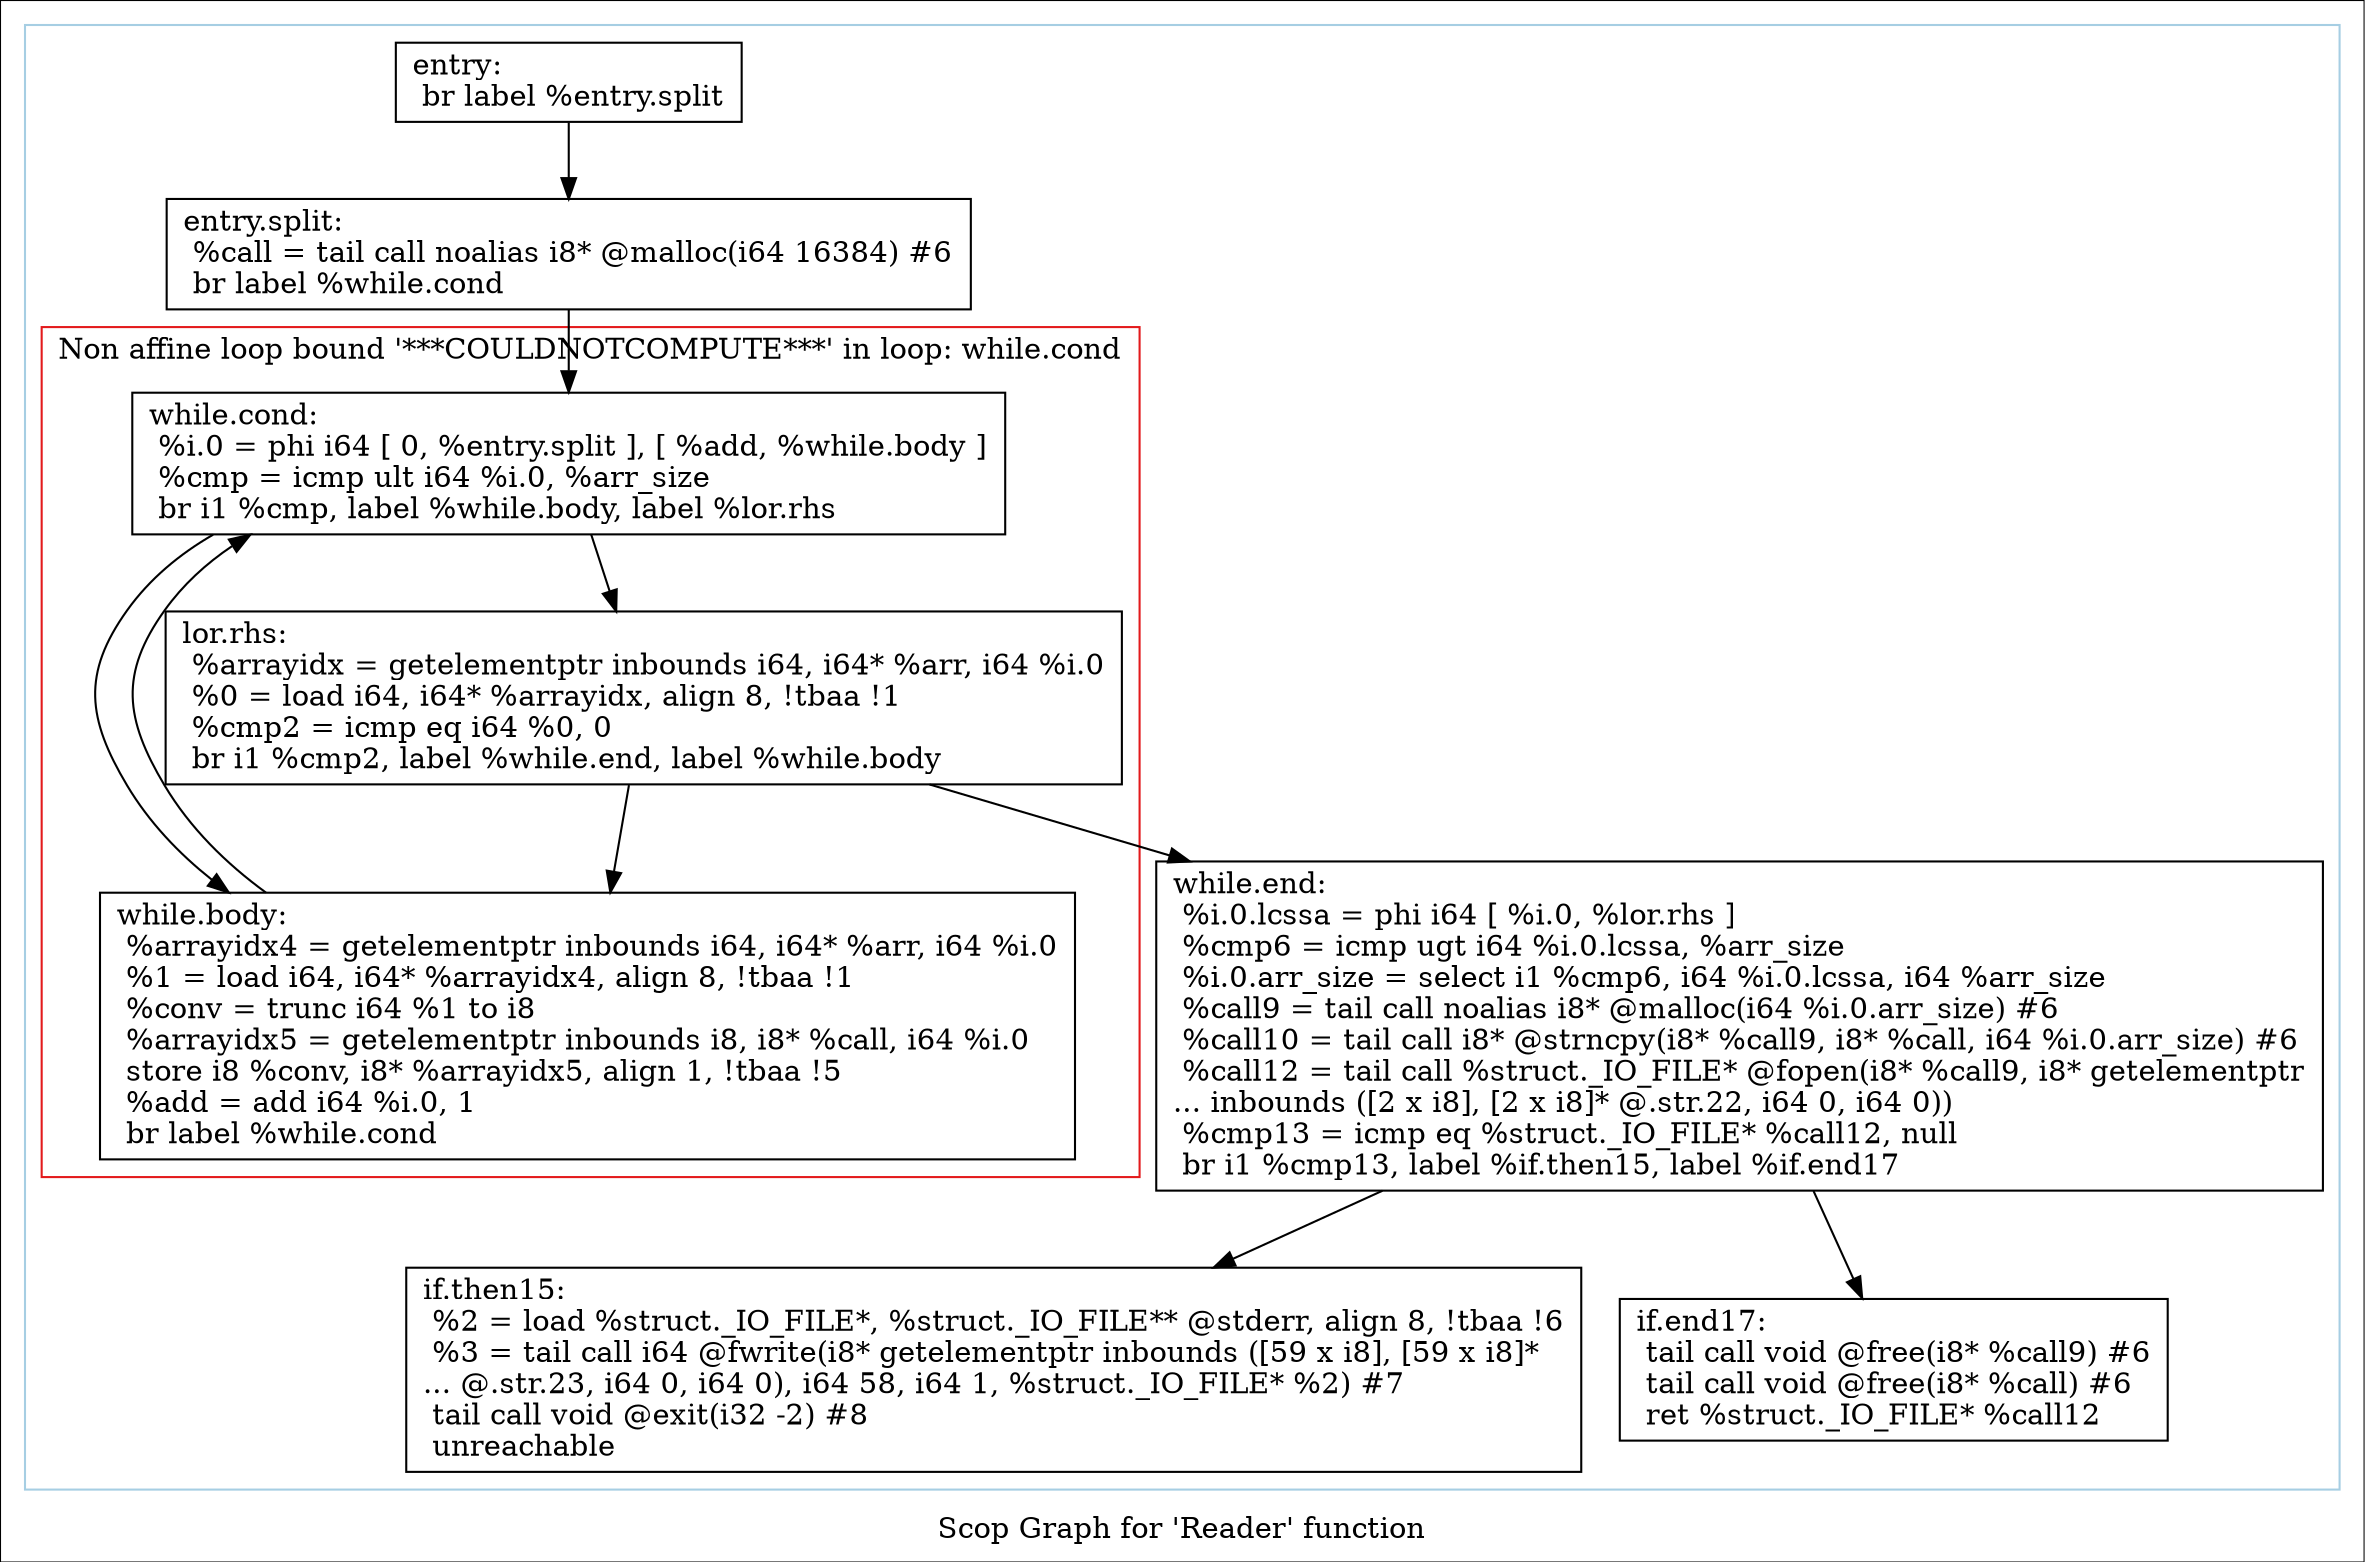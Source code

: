 digraph "Scop Graph for 'Reader' function" {
	label="Scop Graph for 'Reader' function";

	Node0xbfcd8d0 [shape=record,label="{entry:\l  br label %entry.split\l}"];
	Node0xbfcd8d0 -> Node0xbfd2d00;
	Node0xbfd2d00 [shape=record,label="{entry.split:                                      \l  %call = tail call noalias i8* @malloc(i64 16384) #6\l  br label %while.cond\l}"];
	Node0xbfd2d00 -> Node0xbfafa50;
	Node0xbfafa50 [shape=record,label="{while.cond:                                       \l  %i.0 = phi i64 [ 0, %entry.split ], [ %add, %while.body ]\l  %cmp = icmp ult i64 %i.0, %arr_size\l  br i1 %cmp, label %while.body, label %lor.rhs\l}"];
	Node0xbfafa50 -> Node0xbfe8910;
	Node0xbfafa50 -> Node0xbfda260;
	Node0xbfe8910 [shape=record,label="{while.body:                                       \l  %arrayidx4 = getelementptr inbounds i64, i64* %arr, i64 %i.0\l  %1 = load i64, i64* %arrayidx4, align 8, !tbaa !1\l  %conv = trunc i64 %1 to i8\l  %arrayidx5 = getelementptr inbounds i8, i8* %call, i64 %i.0\l  store i8 %conv, i8* %arrayidx5, align 1, !tbaa !5\l  %add = add i64 %i.0, 1\l  br label %while.cond\l}"];
	Node0xbfe8910 -> Node0xbfafa50[constraint=false];
	Node0xbfda260 [shape=record,label="{lor.rhs:                                          \l  %arrayidx = getelementptr inbounds i64, i64* %arr, i64 %i.0\l  %0 = load i64, i64* %arrayidx, align 8, !tbaa !1\l  %cmp2 = icmp eq i64 %0, 0\l  br i1 %cmp2, label %while.end, label %while.body\l}"];
	Node0xbfda260 -> Node0xbfbbf90;
	Node0xbfda260 -> Node0xbfe8910;
	Node0xbfbbf90 [shape=record,label="{while.end:                                        \l  %i.0.lcssa = phi i64 [ %i.0, %lor.rhs ]\l  %cmp6 = icmp ugt i64 %i.0.lcssa, %arr_size\l  %i.0.arr_size = select i1 %cmp6, i64 %i.0.lcssa, i64 %arr_size\l  %call9 = tail call noalias i8* @malloc(i64 %i.0.arr_size) #6\l  %call10 = tail call i8* @strncpy(i8* %call9, i8* %call, i64 %i.0.arr_size) #6\l  %call12 = tail call %struct._IO_FILE* @fopen(i8* %call9, i8* getelementptr\l... inbounds ([2 x i8], [2 x i8]* @.str.22, i64 0, i64 0))\l  %cmp13 = icmp eq %struct._IO_FILE* %call12, null\l  br i1 %cmp13, label %if.then15, label %if.end17\l}"];
	Node0xbfbbf90 -> Node0xbfbbcd0;
	Node0xbfbbf90 -> Node0xbfc24c0;
	Node0xbfbbcd0 [shape=record,label="{if.then15:                                        \l  %2 = load %struct._IO_FILE*, %struct._IO_FILE** @stderr, align 8, !tbaa !6\l  %3 = tail call i64 @fwrite(i8* getelementptr inbounds ([59 x i8], [59 x i8]*\l... @.str.23, i64 0, i64 0), i64 58, i64 1, %struct._IO_FILE* %2) #7\l  tail call void @exit(i32 -2) #8\l  unreachable\l}"];
	Node0xbfc24c0 [shape=record,label="{if.end17:                                         \l  tail call void @free(i8* %call9) #6\l  tail call void @free(i8* %call) #6\l  ret %struct._IO_FILE* %call12\l}"];
	colorscheme = "paired12"
        subgraph cluster_0xbfb73e0 {
          label = "";
          style = solid;
          color = 1
          subgraph cluster_0xbfb7460 {
            label = "Non affine loop bound '***COULDNOTCOMPUTE***' in loop: while.cond";
            style = solid;
            color = 6
            Node0xbfafa50;
            Node0xbfe8910;
            Node0xbfda260;
          }
          Node0xbfcd8d0;
          Node0xbfd2d00;
          Node0xbfbbf90;
          Node0xbfbbcd0;
          Node0xbfc24c0;
        }
}
